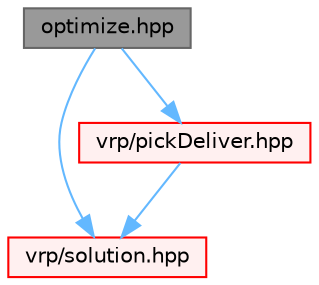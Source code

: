 digraph "optimize.hpp"
{
 // LATEX_PDF_SIZE
  bgcolor="transparent";
  edge [fontname=Helvetica,fontsize=10,labelfontname=Helvetica,labelfontsize=10];
  node [fontname=Helvetica,fontsize=10,shape=box,height=0.2,width=0.4];
  Node1 [id="Node000001",label="optimize.hpp",height=0.2,width=0.4,color="gray40", fillcolor="grey60", style="filled", fontcolor="black",tooltip=" "];
  Node1 -> Node2 [id="edge1_Node000001_Node000002",color="steelblue1",style="solid",tooltip=" "];
  Node2 [id="Node000002",label="vrp/solution.hpp",height=0.2,width=0.4,color="red", fillcolor="#FFF0F0", style="filled",URL="$solution_8hpp.html",tooltip=" "];
  Node1 -> Node35 [id="edge2_Node000001_Node000035",color="steelblue1",style="solid",tooltip=" "];
  Node35 [id="Node000035",label="vrp/pickDeliver.hpp",height=0.2,width=0.4,color="red", fillcolor="#FFF0F0", style="filled",URL="$pickDeliver_8hpp.html",tooltip=" "];
  Node35 -> Node2 [id="edge3_Node000035_Node000002",color="steelblue1",style="solid",tooltip=" "];
}
